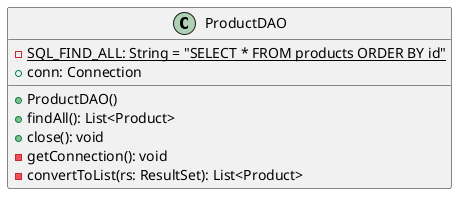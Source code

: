 @startuml ProductDAO_original
left to right direction

class ProductDAO {
  {static} -SQL_FIND_ALL: String = "SELECT * FROM products ORDER BY id"
  {field}  +conn: Connection
  '
  ' コンストラクタ
  {method} +ProductDAO()
  '
  ' 公開メソッド
  {method} +findAll(): List<Product>
  {method} +close(): void
  '
  ' 内部メソッド
  {method} -getConnection(): void
  {method} -convertToList(rs: ResultSet): List<Product>
}

@enduml